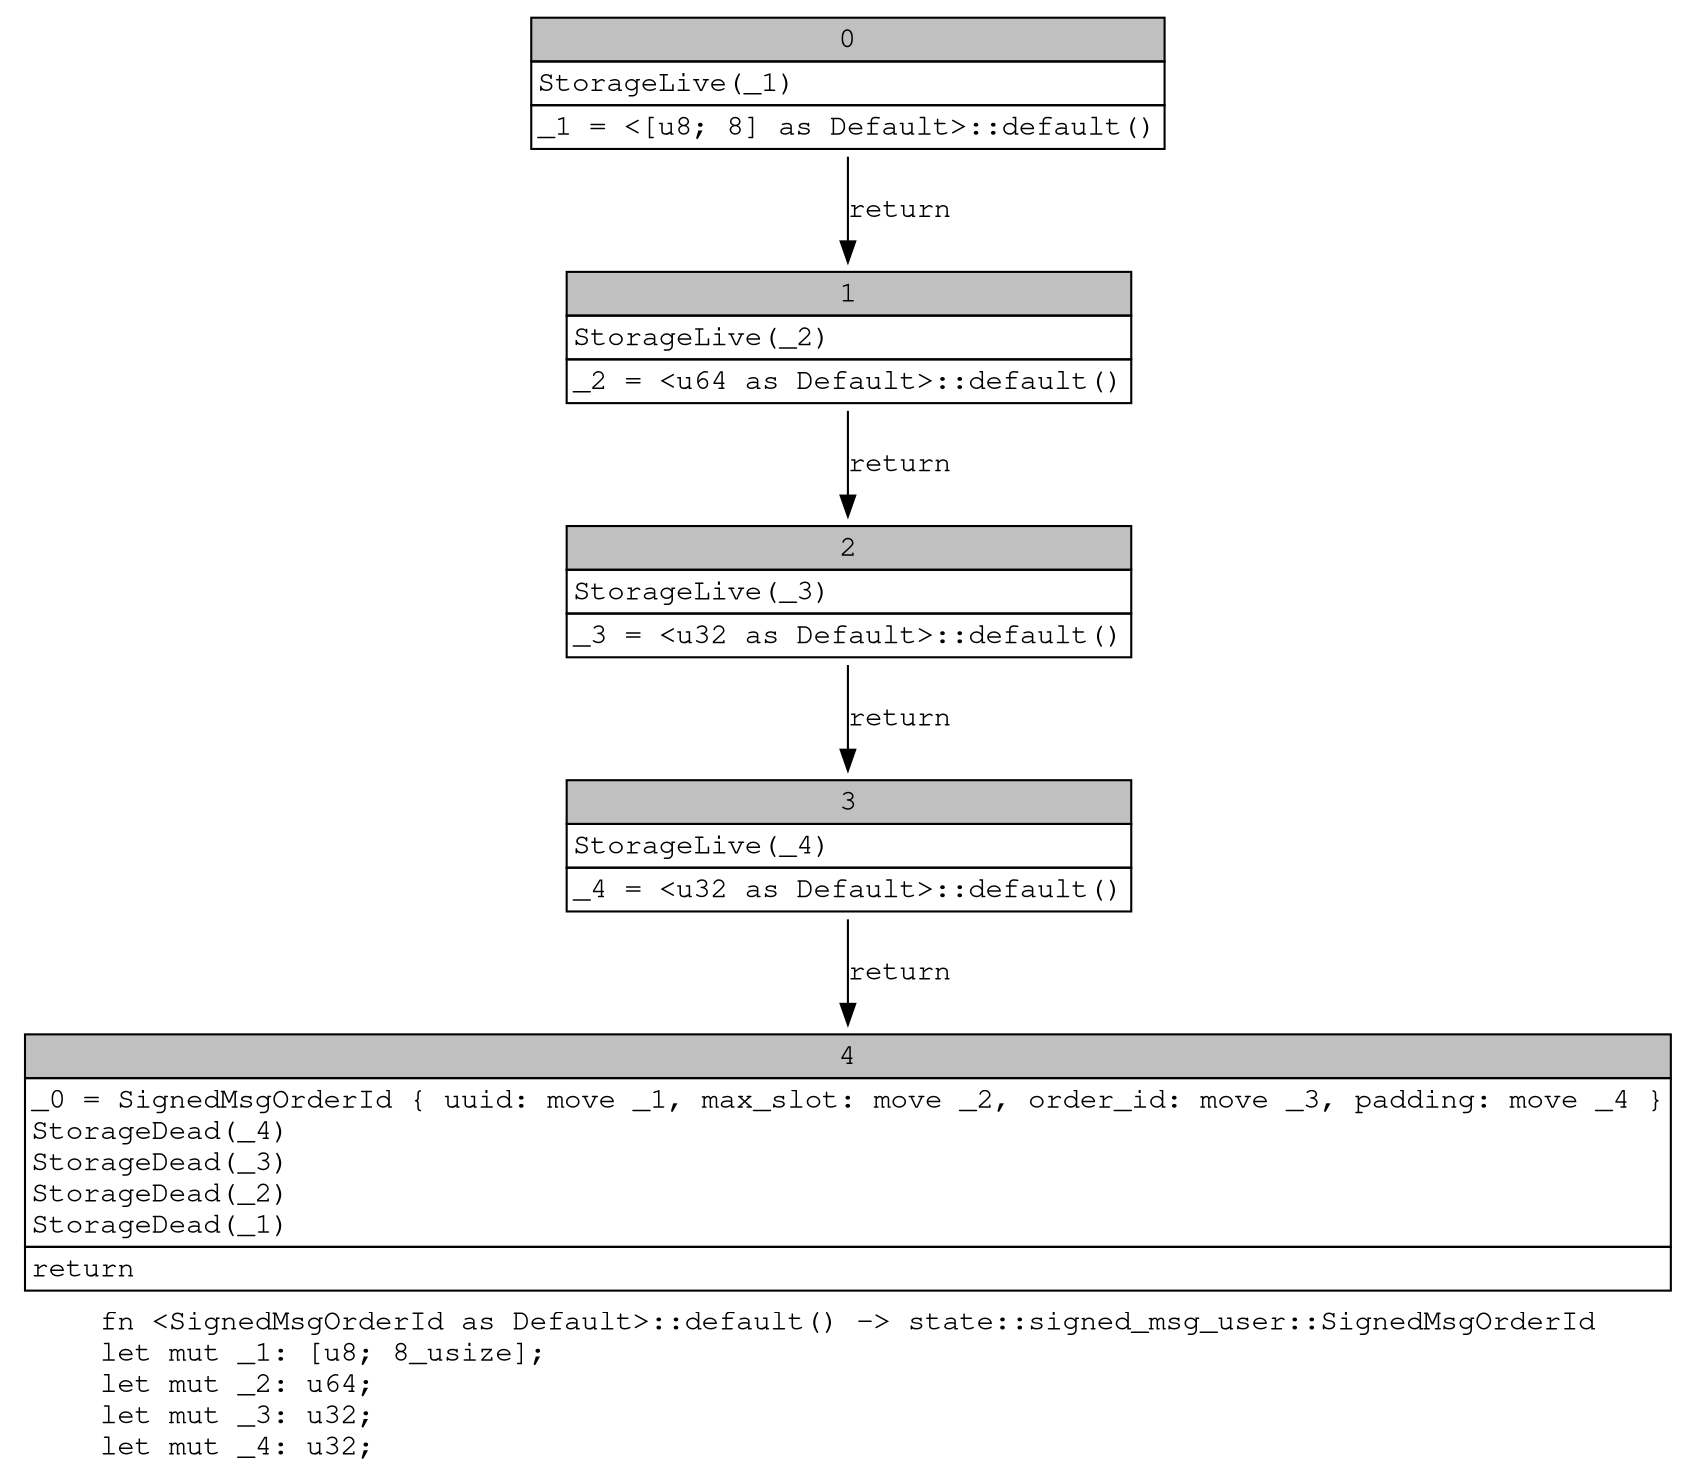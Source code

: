 digraph Mir_0_17663 {
    graph [fontname="Courier, monospace"];
    node [fontname="Courier, monospace"];
    edge [fontname="Courier, monospace"];
    label=<fn &lt;SignedMsgOrderId as Default&gt;::default() -&gt; state::signed_msg_user::SignedMsgOrderId<br align="left"/>let mut _1: [u8; 8_usize];<br align="left"/>let mut _2: u64;<br align="left"/>let mut _3: u32;<br align="left"/>let mut _4: u32;<br align="left"/>>;
    bb0__0_17663 [shape="none", label=<<table border="0" cellborder="1" cellspacing="0"><tr><td bgcolor="gray" align="center" colspan="1">0</td></tr><tr><td align="left" balign="left">StorageLive(_1)<br/></td></tr><tr><td align="left">_1 = &lt;[u8; 8] as Default&gt;::default()</td></tr></table>>];
    bb1__0_17663 [shape="none", label=<<table border="0" cellborder="1" cellspacing="0"><tr><td bgcolor="gray" align="center" colspan="1">1</td></tr><tr><td align="left" balign="left">StorageLive(_2)<br/></td></tr><tr><td align="left">_2 = &lt;u64 as Default&gt;::default()</td></tr></table>>];
    bb2__0_17663 [shape="none", label=<<table border="0" cellborder="1" cellspacing="0"><tr><td bgcolor="gray" align="center" colspan="1">2</td></tr><tr><td align="left" balign="left">StorageLive(_3)<br/></td></tr><tr><td align="left">_3 = &lt;u32 as Default&gt;::default()</td></tr></table>>];
    bb3__0_17663 [shape="none", label=<<table border="0" cellborder="1" cellspacing="0"><tr><td bgcolor="gray" align="center" colspan="1">3</td></tr><tr><td align="left" balign="left">StorageLive(_4)<br/></td></tr><tr><td align="left">_4 = &lt;u32 as Default&gt;::default()</td></tr></table>>];
    bb4__0_17663 [shape="none", label=<<table border="0" cellborder="1" cellspacing="0"><tr><td bgcolor="gray" align="center" colspan="1">4</td></tr><tr><td align="left" balign="left">_0 = SignedMsgOrderId { uuid: move _1, max_slot: move _2, order_id: move _3, padding: move _4 }<br/>StorageDead(_4)<br/>StorageDead(_3)<br/>StorageDead(_2)<br/>StorageDead(_1)<br/></td></tr><tr><td align="left">return</td></tr></table>>];
    bb0__0_17663 -> bb1__0_17663 [label="return"];
    bb1__0_17663 -> bb2__0_17663 [label="return"];
    bb2__0_17663 -> bb3__0_17663 [label="return"];
    bb3__0_17663 -> bb4__0_17663 [label="return"];
}
